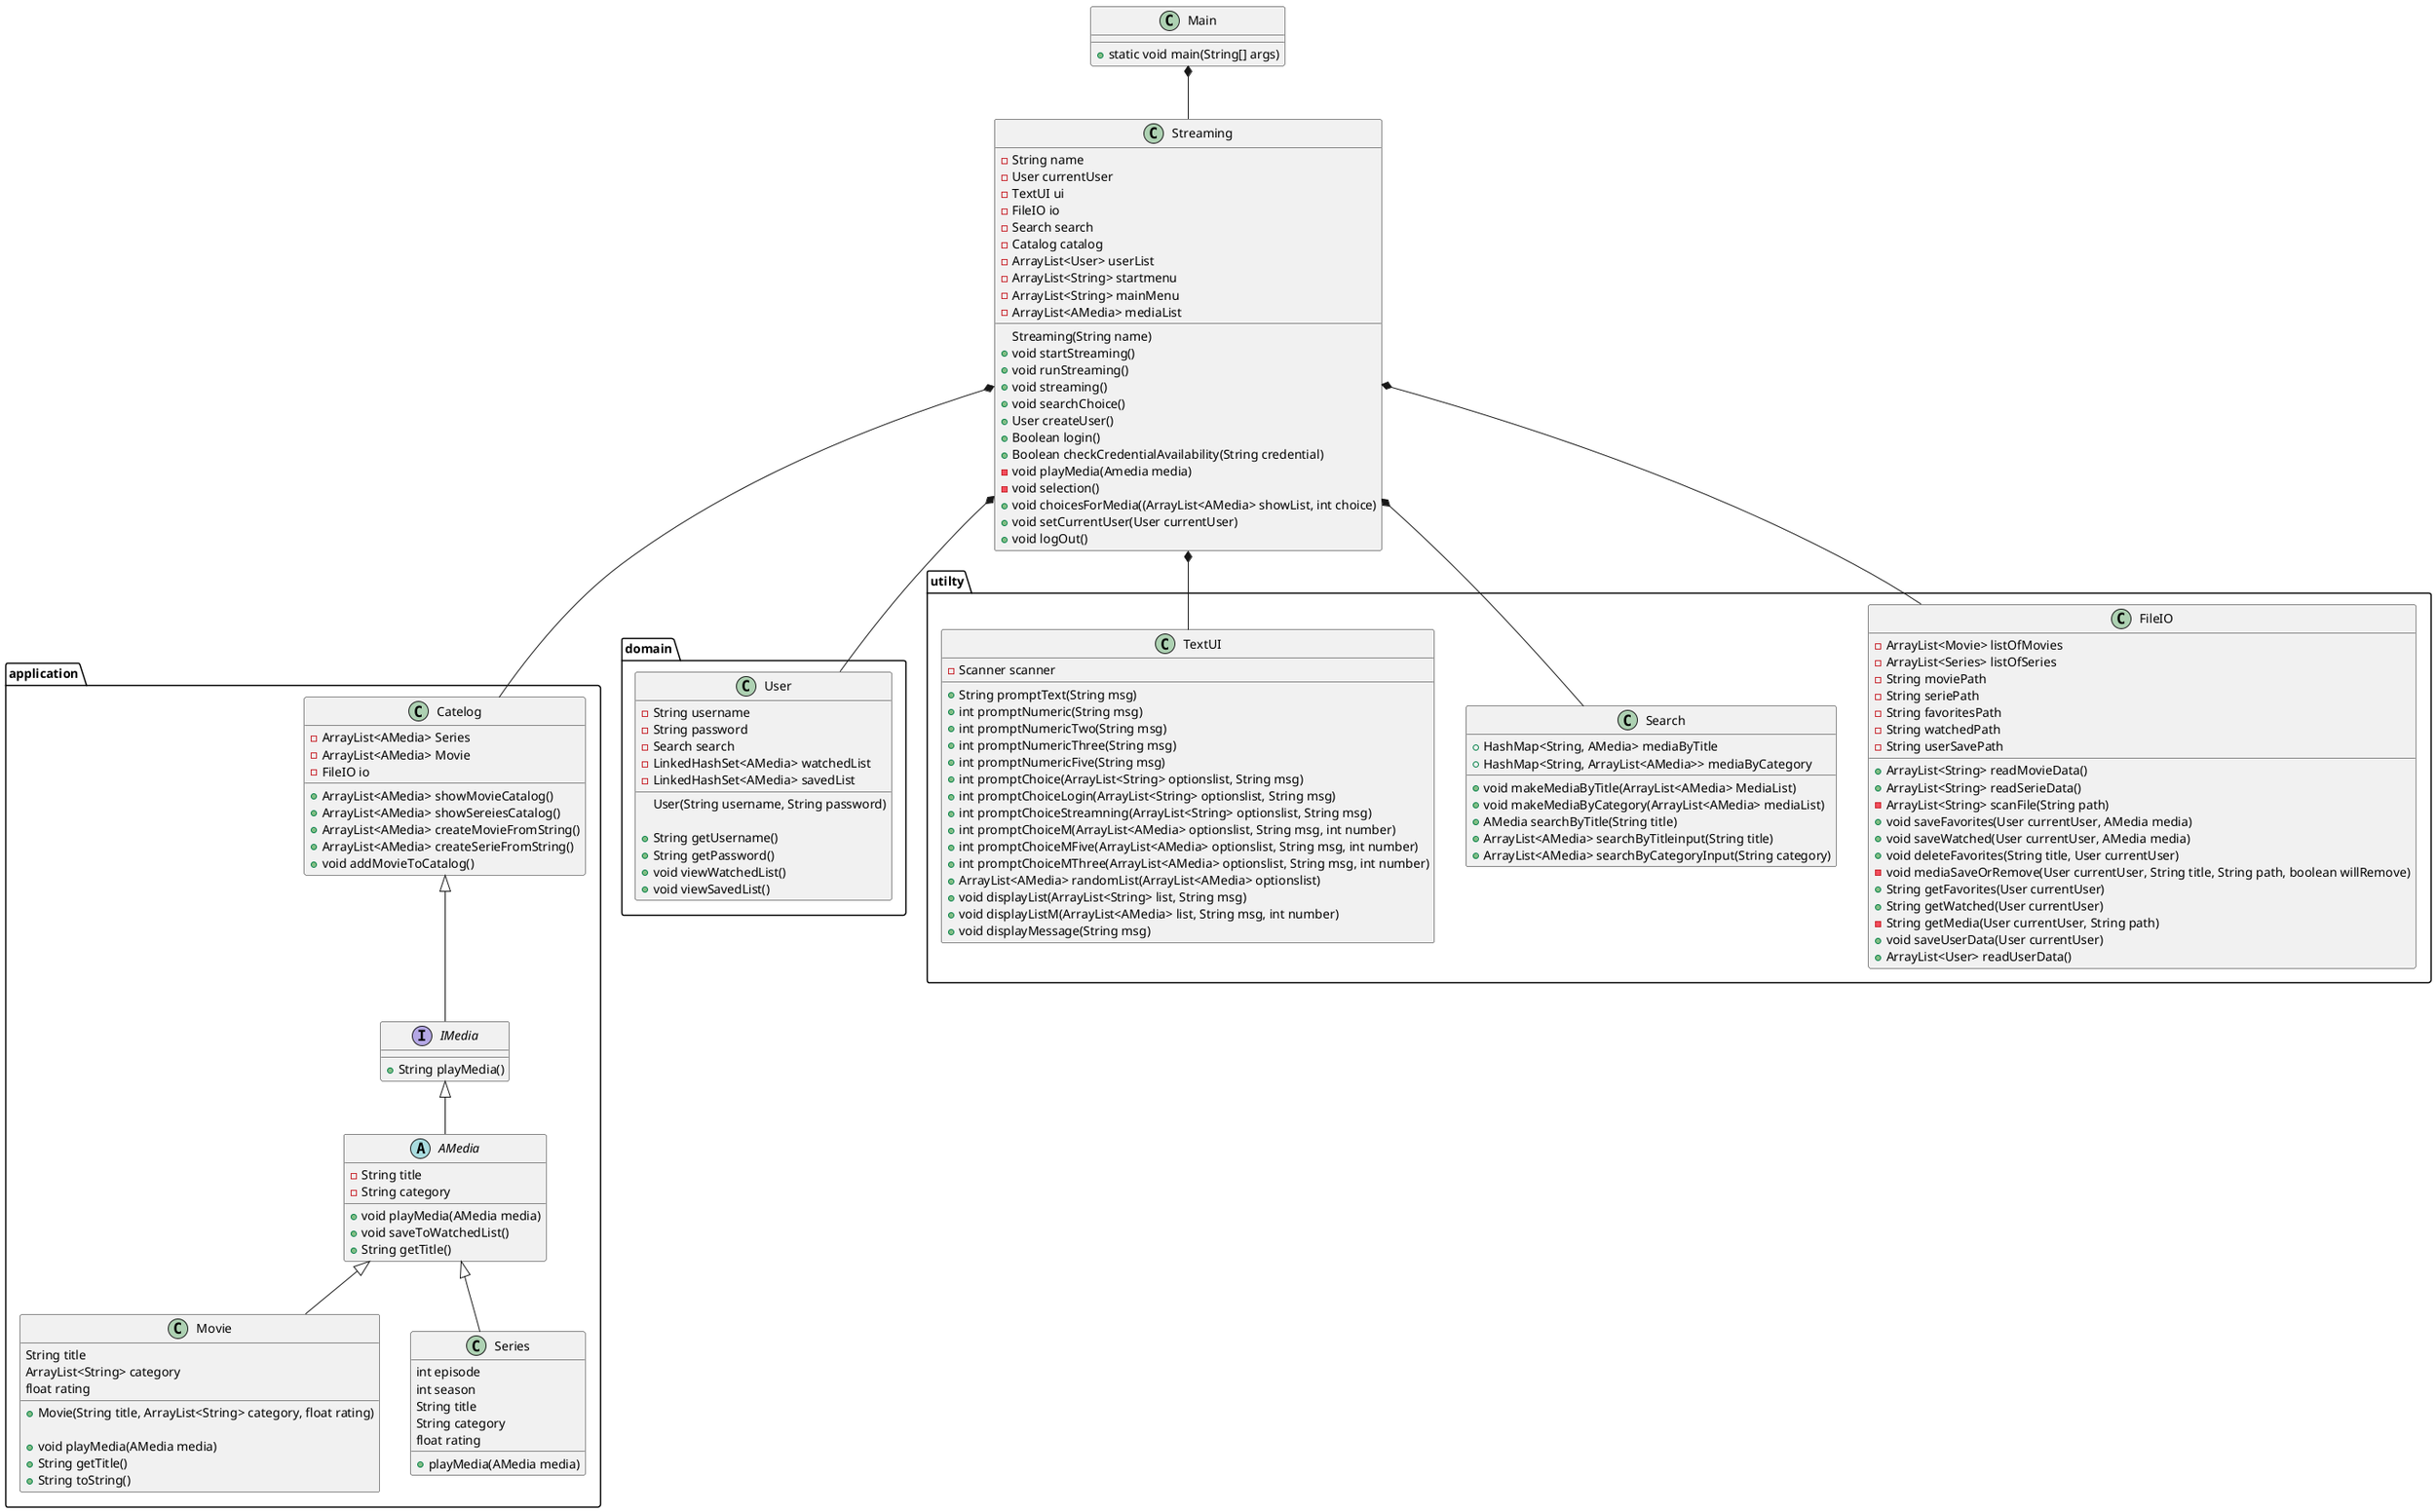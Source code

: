 @startuml

class Main {
+ static void main(String[] args)
}
package application{
interface IMedia {
+ String playMedia()
'+ pauseMedia()
}

abstract AMedia {
- String title
- String category
+ void playMedia(AMedia media)
+ void saveToWatchedList()
+ String getTitle()

}

class Movie {
    String title
    ArrayList<String> category
    float rating

    + Movie(String title, ArrayList<String> category, float rating)

    + void playMedia(AMedia media)
    + String getTitle()
    + String toString()
}

class Catelog{
- ArrayList<AMedia> Series
- ArrayList<AMedia> Movie
- FileIO io

+ ArrayList<AMedia> showMovieCatalog()
+ ArrayList<AMedia> showSereiesCatalog()
+ ArrayList<AMedia> createMovieFromString()
+ ArrayList<AMedia> createSerieFromString()
+ void addMovieToCatalog()
}


class Series {
    int episode
    int season
    String title
    String category
    float rating

    +playMedia(AMedia media)
}

}

package domain{
class User {
- String username
- String password
- Search search
- LinkedHashSet<AMedia> watchedList
- LinkedHashSet<AMedia> savedList

User(String username, String password)

+ String getUsername()
+ String getPassword()
+ void viewWatchedList()
+ void viewSavedList()
}
}

class Streaming {
- String name
- User currentUser
- TextUI ui
- FileIO io
- Search search
- Catalog catalog
- ArrayList<User> userList
-ArrayList<String> startmenu
-ArrayList<String> mainMenu
-ArrayList<AMedia> mediaList
Streaming(String name)
+ void startStreaming()
+ void runStreaming()
+ void streaming()
+ void searchChoice()
+ User createUser()
+ Boolean login()
+ Boolean checkCredentialAvailability(String credential)
- void playMedia(Amedia media)
- void selection()
+ void choicesForMedia((ArrayList<AMedia> showList, int choice)
+ void setCurrentUser(User currentUser)
+ void logOut()
}


package utilty{
class FileIO {
- ArrayList<Movie> listOfMovies
- ArrayList<Series> listOfSeries
- String moviePath
- String seriePath
- String favoritesPath
- String watchedPath
- String userSavePath

+ ArrayList<String> readMovieData()
+ ArrayList<String> readSerieData()
- ArrayList<String> scanFile(String path)
+ void saveFavorites(User currentUser, AMedia media)
+ void saveWatched(User currentUser, AMedia media)
+ void deleteFavorites(String title, User currentUser)
- void mediaSaveOrRemove(User currentUser, String title, String path, boolean willRemove)
+ String getFavorites(User currentUser)
+ String getWatched(User currentUser)
- String getMedia(User currentUser, String path)
+ void saveUserData(User currentUser)
+ ArrayList<User> readUserData()
}

class Search {

+ HashMap<String, AMedia> mediaByTitle
+ HashMap<String, ArrayList<AMedia>> mediaByCategory
+ void makeMediaByTitle(ArrayList<AMedia> MediaList)
+ void makeMediaByCategory(ArrayList<AMedia> mediaList)
+ AMedia searchByTitle(String title)
+ ArrayList<AMedia> searchByTitleinput(String title)
+ ArrayList<AMedia> searchByCategoryInput(String category)

}
class TextUI {
- Scanner scanner
+ String promptText(String msg)
+ int promptNumeric(String msg)
+ int promptNumericTwo(String msg)
+ int promptNumericThree(String msg)
+ int promptNumericFive(String msg)
+ int promptChoice(ArrayList<String> optionslist, String msg)
+ int promptChoiceLogin(ArrayList<String> optionslist, String msg)
+ int promptChoiceStreamning(ArrayList<String> optionslist, String msg)
+ int promptChoiceM(ArrayList<AMedia> optionslist, String msg, int number)
+ int promptChoiceMFive(ArrayList<AMedia> optionslist, String msg, int number)
+ int promptChoiceMThree(ArrayList<AMedia> optionslist, String msg, int number)
+ ArrayList<AMedia> randomList(ArrayList<AMedia> optionslist)
+ void displayList(ArrayList<String> list, String msg)
+ void displayListM(ArrayList<AMedia> list, String msg, int number)
+ void displayMessage(String msg)


}
}


Main *-- Streaming
Streaming *-- Catelog
Streaming *-- User
Streaming *-- Search
Streaming *-- TextUI
Catelog <|-- IMedia
IMedia <|-- AMedia
Streaming *-- FileIO
AMedia <|-- Movie
AMedia  <|-- Series

'https://devhints.io/plantuml
'Car <|-- SmallCar      # extension
'Car *-- Engine         # composition
'Cars o-- Car           # aggregation
'Car <|.. SmallCar      # dotted line (use .. instead of --)
'Car <|--* Car

'-left->
'-right->

@enduml